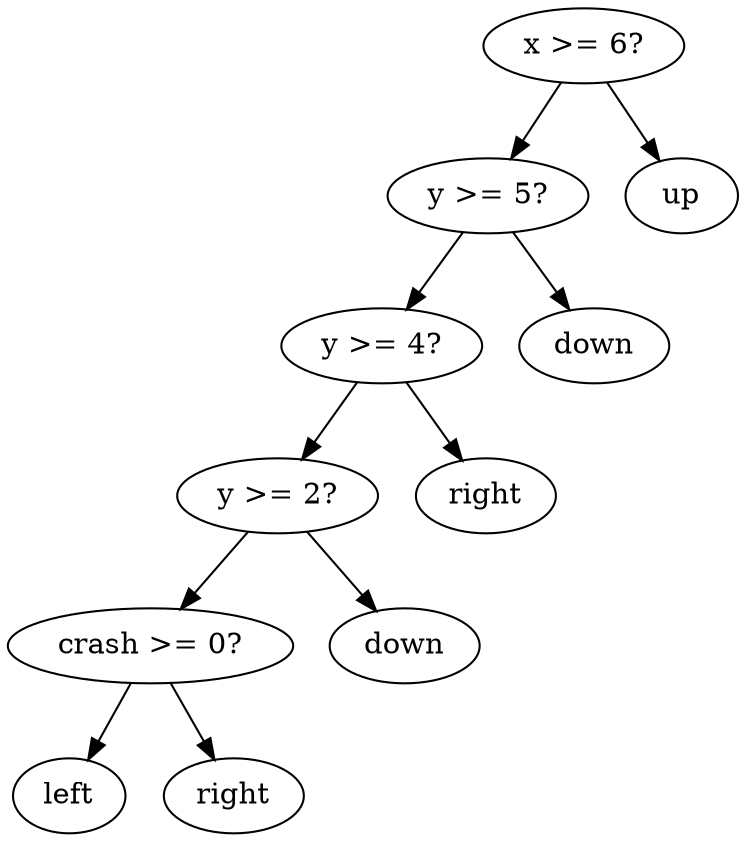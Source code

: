 digraph tree {
    "0x0" [label="x >= 6?"];
    "0x1" [label="y >= 5?"];
    "0x2" [label="y >= 4?"];
    "0x3" [label="y >= 2?"];
    "0x4" [label="crash >= 0?"];
    "0x5" [label="left"];
    "0x6" [label="right"];
    "0x7" [label="down"];
    "0x8" [label="right"];
    "0x9" [label="down"];
    "0xa" [label="up"];
    "0x0" -> "0x1";
    "0x0" -> "0xa";
    "0x1" -> "0x2";
    "0x1" -> "0x9";
    "0x2" -> "0x3";
    "0x2" -> "0x8";
    "0x3" -> "0x4";
    "0x3" -> "0x7";
    "0x4" -> "0x5";
    "0x4" -> "0x6";
}
